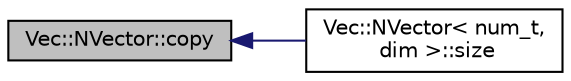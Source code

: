 digraph "Vec::NVector::copy"
{
 // INTERACTIVE_SVG=YES
  edge [fontname="Helvetica",fontsize="10",labelfontname="Helvetica",labelfontsize="10"];
  node [fontname="Helvetica",fontsize="10",shape=record];
  rankdir="LR";
  Node1 [label="Vec::NVector::copy",height=0.2,width=0.4,color="black", fillcolor="grey75", style="filled", fontcolor="black"];
  Node1 -> Node2 [dir="back",color="midnightblue",fontsize="10",style="solid",fontname="Helvetica"];
  Node2 [label="Vec::NVector\< num_t,\l dim \>::size",height=0.2,width=0.4,color="black", fillcolor="white", style="filled",URL="$d5/d1c/class_vec_1_1_n_vector.html#aa05540cb4bb73d56adc0435dc2f2a0a4"];
}

